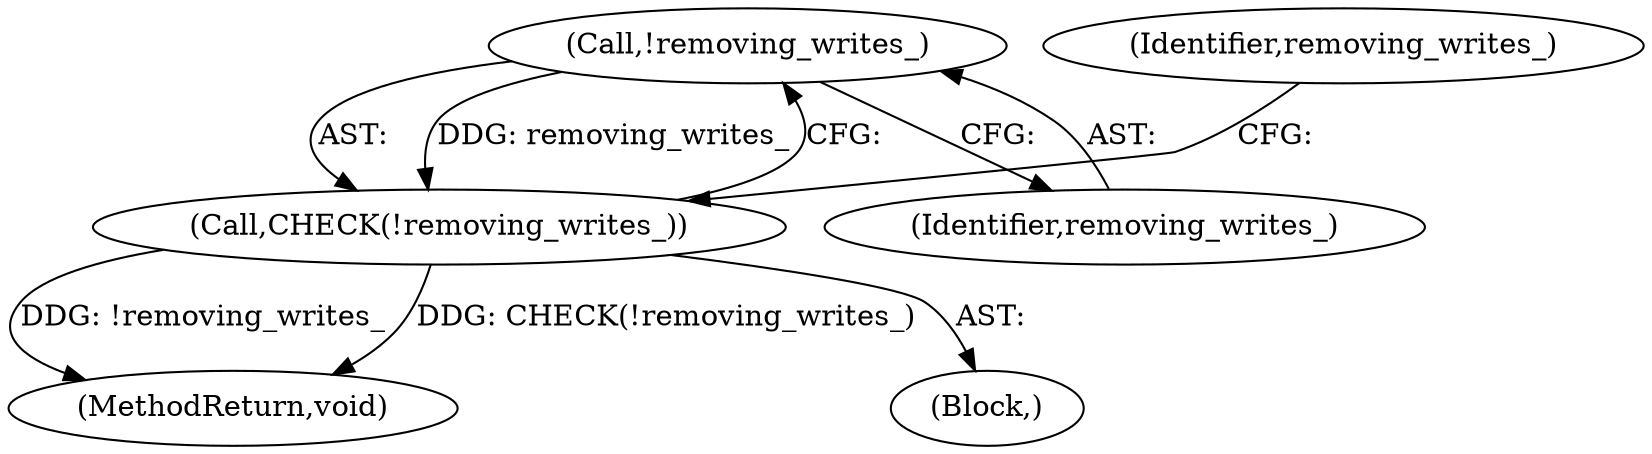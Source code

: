 digraph "0_Chrome_2025798e133f9adc49b65d017dbb5cb2c5cc74c9_1@API" {
"1000105" [label="(Call,!removing_writes_)"];
"1000104" [label="(Call,CHECK(!removing_writes_))"];
"1000106" [label="(Identifier,removing_writes_)"];
"1000177" [label="(MethodReturn,void)"];
"1000108" [label="(Identifier,removing_writes_)"];
"1000105" [label="(Call,!removing_writes_)"];
"1000103" [label="(Block,)"];
"1000104" [label="(Call,CHECK(!removing_writes_))"];
"1000105" -> "1000104"  [label="AST: "];
"1000105" -> "1000106"  [label="CFG: "];
"1000106" -> "1000105"  [label="AST: "];
"1000104" -> "1000105"  [label="CFG: "];
"1000105" -> "1000104"  [label="DDG: removing_writes_"];
"1000104" -> "1000103"  [label="AST: "];
"1000108" -> "1000104"  [label="CFG: "];
"1000104" -> "1000177"  [label="DDG: CHECK(!removing_writes_)"];
"1000104" -> "1000177"  [label="DDG: !removing_writes_"];
}
